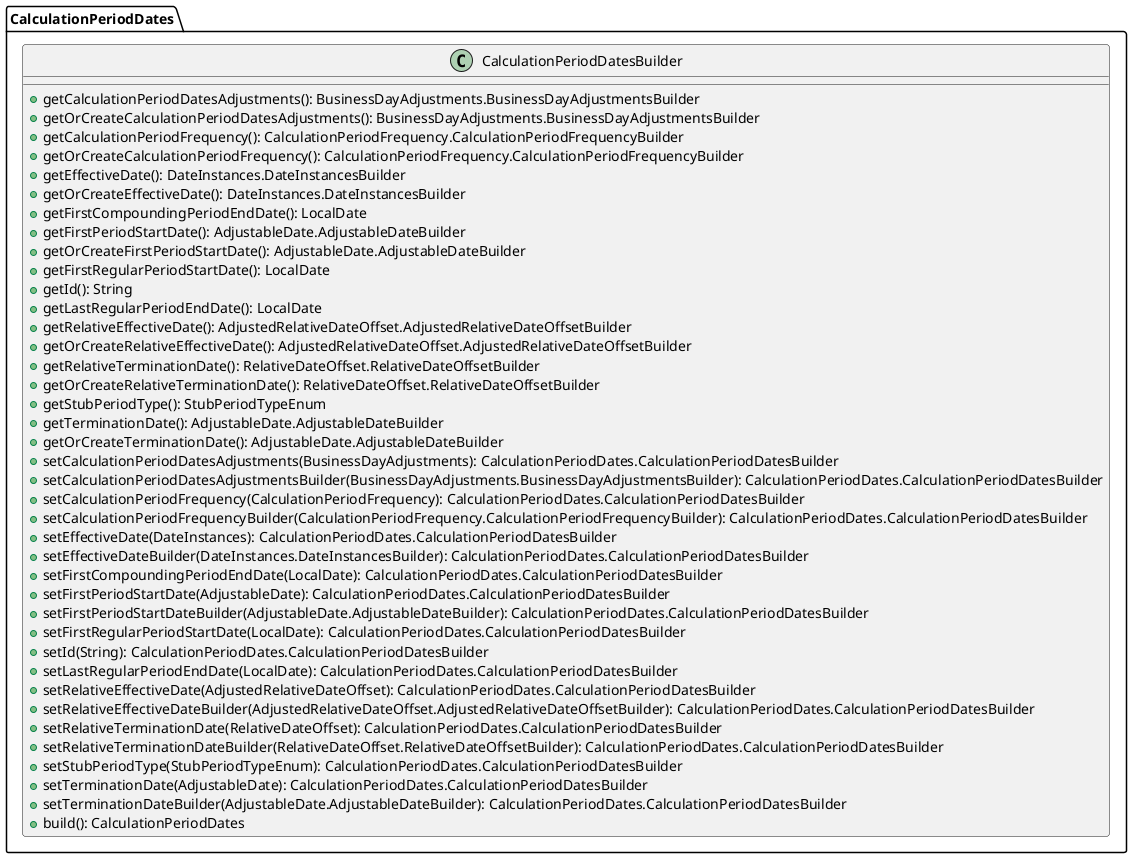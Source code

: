 @startuml

    class CalculationPeriodDates.CalculationPeriodDatesBuilder [[CalculationPeriodDates.CalculationPeriodDatesBuilder.html]] {
        +getCalculationPeriodDatesAdjustments(): BusinessDayAdjustments.BusinessDayAdjustmentsBuilder
        +getOrCreateCalculationPeriodDatesAdjustments(): BusinessDayAdjustments.BusinessDayAdjustmentsBuilder
        +getCalculationPeriodFrequency(): CalculationPeriodFrequency.CalculationPeriodFrequencyBuilder
        +getOrCreateCalculationPeriodFrequency(): CalculationPeriodFrequency.CalculationPeriodFrequencyBuilder
        +getEffectiveDate(): DateInstances.DateInstancesBuilder
        +getOrCreateEffectiveDate(): DateInstances.DateInstancesBuilder
        +getFirstCompoundingPeriodEndDate(): LocalDate
        +getFirstPeriodStartDate(): AdjustableDate.AdjustableDateBuilder
        +getOrCreateFirstPeriodStartDate(): AdjustableDate.AdjustableDateBuilder
        +getFirstRegularPeriodStartDate(): LocalDate
        +getId(): String
        +getLastRegularPeriodEndDate(): LocalDate
        +getRelativeEffectiveDate(): AdjustedRelativeDateOffset.AdjustedRelativeDateOffsetBuilder
        +getOrCreateRelativeEffectiveDate(): AdjustedRelativeDateOffset.AdjustedRelativeDateOffsetBuilder
        +getRelativeTerminationDate(): RelativeDateOffset.RelativeDateOffsetBuilder
        +getOrCreateRelativeTerminationDate(): RelativeDateOffset.RelativeDateOffsetBuilder
        +getStubPeriodType(): StubPeriodTypeEnum
        +getTerminationDate(): AdjustableDate.AdjustableDateBuilder
        +getOrCreateTerminationDate(): AdjustableDate.AdjustableDateBuilder
        +setCalculationPeriodDatesAdjustments(BusinessDayAdjustments): CalculationPeriodDates.CalculationPeriodDatesBuilder
        +setCalculationPeriodDatesAdjustmentsBuilder(BusinessDayAdjustments.BusinessDayAdjustmentsBuilder): CalculationPeriodDates.CalculationPeriodDatesBuilder
        +setCalculationPeriodFrequency(CalculationPeriodFrequency): CalculationPeriodDates.CalculationPeriodDatesBuilder
        +setCalculationPeriodFrequencyBuilder(CalculationPeriodFrequency.CalculationPeriodFrequencyBuilder): CalculationPeriodDates.CalculationPeriodDatesBuilder
        +setEffectiveDate(DateInstances): CalculationPeriodDates.CalculationPeriodDatesBuilder
        +setEffectiveDateBuilder(DateInstances.DateInstancesBuilder): CalculationPeriodDates.CalculationPeriodDatesBuilder
        +setFirstCompoundingPeriodEndDate(LocalDate): CalculationPeriodDates.CalculationPeriodDatesBuilder
        +setFirstPeriodStartDate(AdjustableDate): CalculationPeriodDates.CalculationPeriodDatesBuilder
        +setFirstPeriodStartDateBuilder(AdjustableDate.AdjustableDateBuilder): CalculationPeriodDates.CalculationPeriodDatesBuilder
        +setFirstRegularPeriodStartDate(LocalDate): CalculationPeriodDates.CalculationPeriodDatesBuilder
        +setId(String): CalculationPeriodDates.CalculationPeriodDatesBuilder
        +setLastRegularPeriodEndDate(LocalDate): CalculationPeriodDates.CalculationPeriodDatesBuilder
        +setRelativeEffectiveDate(AdjustedRelativeDateOffset): CalculationPeriodDates.CalculationPeriodDatesBuilder
        +setRelativeEffectiveDateBuilder(AdjustedRelativeDateOffset.AdjustedRelativeDateOffsetBuilder): CalculationPeriodDates.CalculationPeriodDatesBuilder
        +setRelativeTerminationDate(RelativeDateOffset): CalculationPeriodDates.CalculationPeriodDatesBuilder
        +setRelativeTerminationDateBuilder(RelativeDateOffset.RelativeDateOffsetBuilder): CalculationPeriodDates.CalculationPeriodDatesBuilder
        +setStubPeriodType(StubPeriodTypeEnum): CalculationPeriodDates.CalculationPeriodDatesBuilder
        +setTerminationDate(AdjustableDate): CalculationPeriodDates.CalculationPeriodDatesBuilder
        +setTerminationDateBuilder(AdjustableDate.AdjustableDateBuilder): CalculationPeriodDates.CalculationPeriodDatesBuilder
        +build(): CalculationPeriodDates
    }

@enduml

